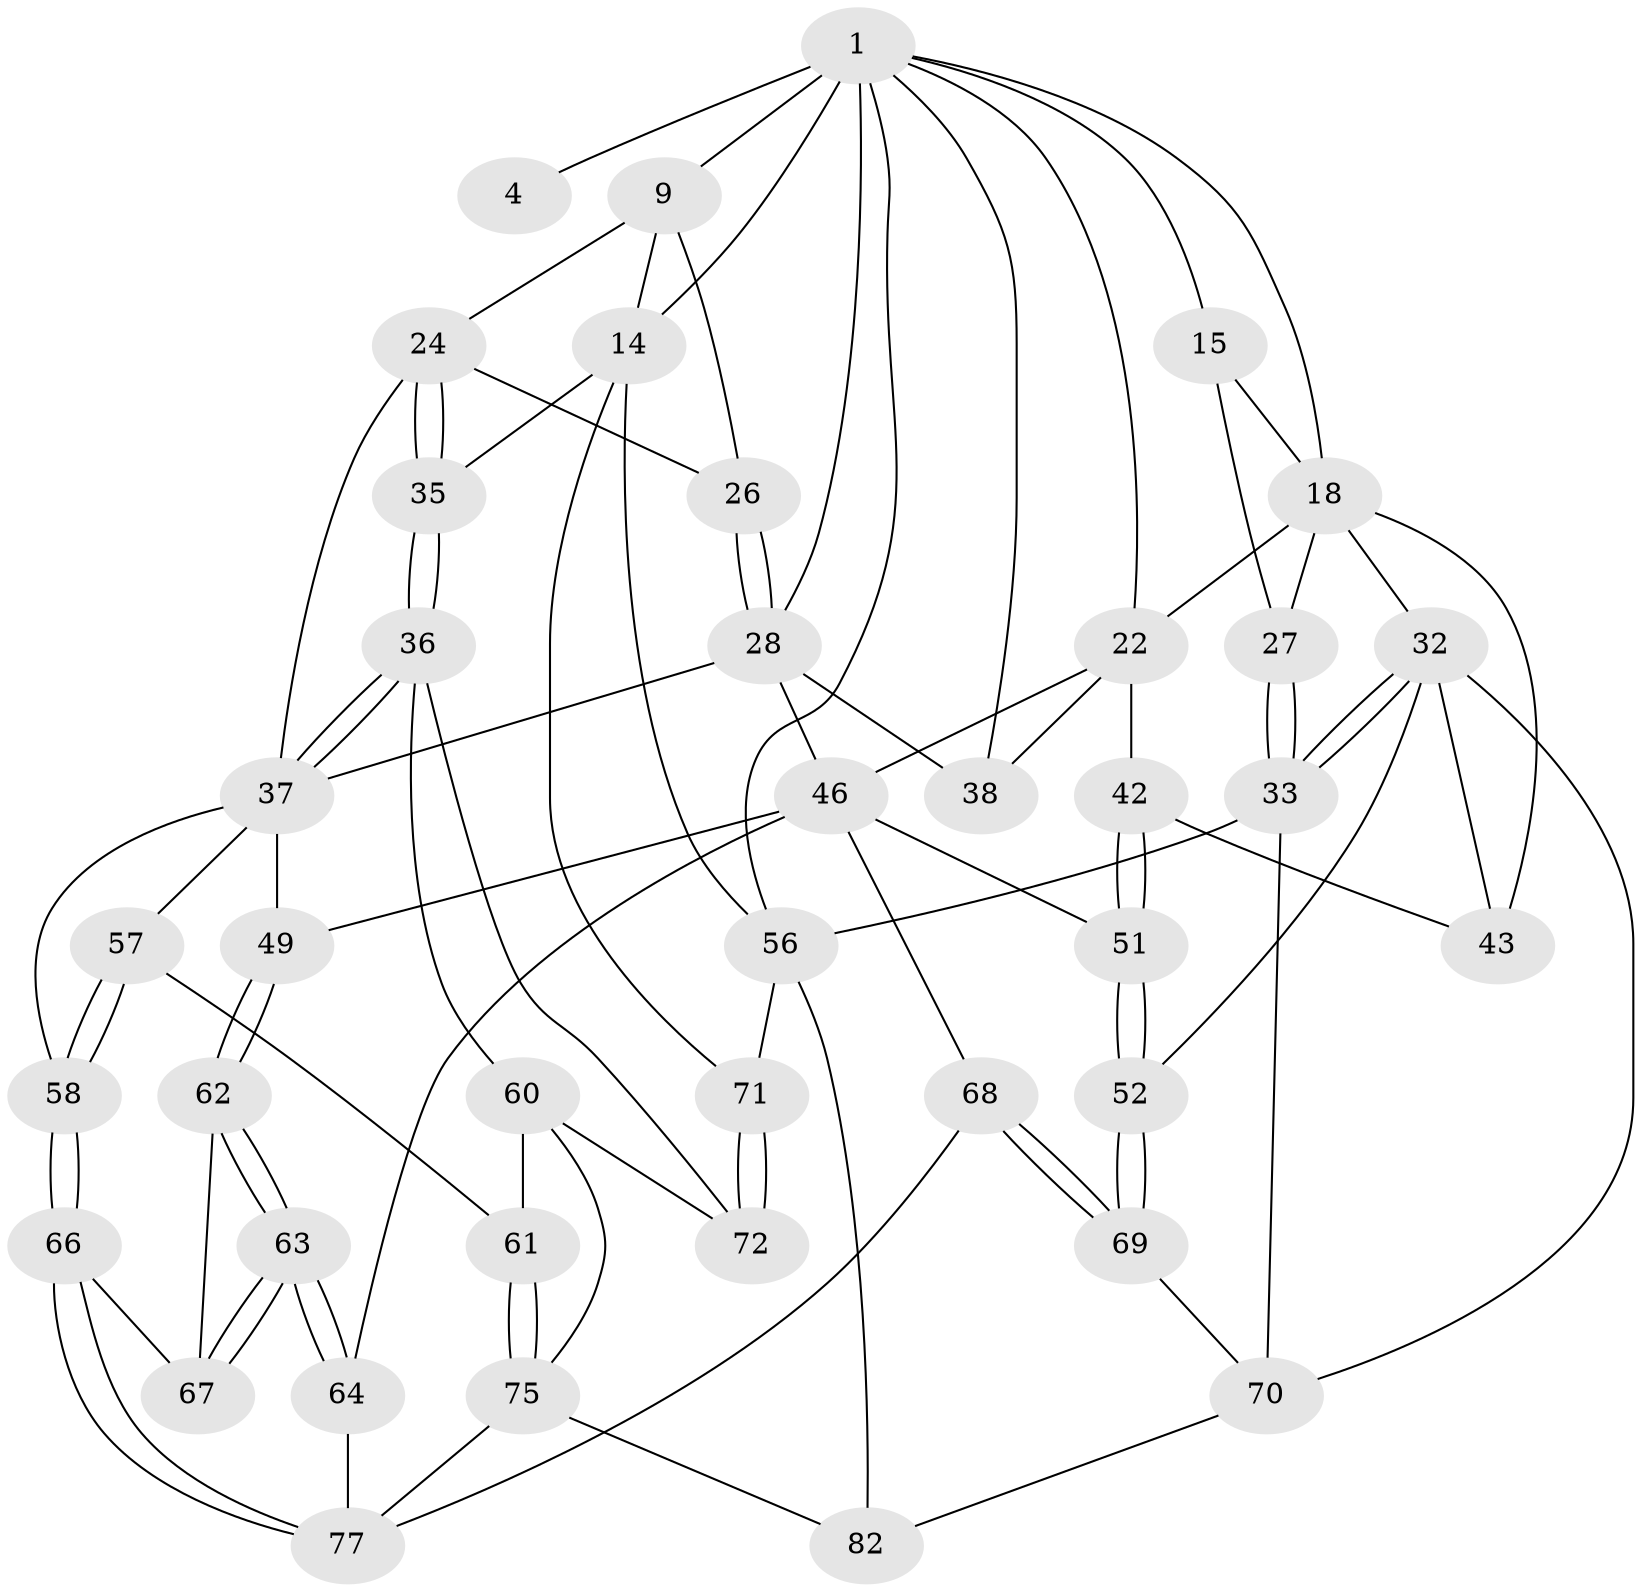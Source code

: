 // original degree distribution, {3: 0.024096385542168676, 4: 0.25301204819277107, 6: 0.21686746987951808, 5: 0.5060240963855421}
// Generated by graph-tools (version 1.1) at 2025/28/03/15/25 16:28:05]
// undirected, 41 vertices, 96 edges
graph export_dot {
graph [start="1"]
  node [color=gray90,style=filled];
  1 [pos="+0.4612483900554664+0",super="+2+5"];
  4 [pos="+0.28834838593819867+0"];
  9 [pos="+0.6028659733039023+0.17177099476684962",super="+10+12"];
  14 [pos="+1+0.19128734312835524",super="+34"];
  15 [pos="+0+0",super="+16"];
  18 [pos="+0.26748737283508583+0.23856939236037958",super="+19"];
  22 [pos="+0.3049457099168114+0.31623161037595043",super="+39"];
  24 [pos="+0.8367485319482274+0.26091555526040544",super="+25"];
  26 [pos="+0.6598191003502086+0.3210306557110598"];
  27 [pos="+0+0.30611140426159805"];
  28 [pos="+0.6059995041845516+0.44514023526500457",super="+29"];
  32 [pos="+0+0.42801819441050043",super="+47"];
  33 [pos="+0+0.42191507409631873",super="+55"];
  35 [pos="+1+0.5609225033756626"];
  36 [pos="+0.938770515411637+0.5770794450244542",super="+59"];
  37 [pos="+0.8383032550282333+0.5120099753024082",super="+44"];
  38 [pos="+0.45041857294460047+0.41150039389810145"];
  42 [pos="+0.2872105232733828+0.5069925970341397"];
  43 [pos="+0.2543856818443576+0.48730870808277976"];
  46 [pos="+0.4119546159964209+0.5351958986093142",super="+50"];
  49 [pos="+0.45672627101195284+0.5954228627274354"];
  51 [pos="+0.2883710443294095+0.66293373625347"];
  52 [pos="+0.24087199964639036+0.7020782093197705"];
  56 [pos="+0+1",super="+80"];
  57 [pos="+0.651698619360617+0.6921896774191572"];
  58 [pos="+0.6328842877341577+0.7040124083116384"];
  60 [pos="+0.7944262617630382+0.7303488035647528",super="+74"];
  61 [pos="+0.7034182434319411+0.7075744660839545"];
  62 [pos="+0.45837795458277725+0.6056262004129667"];
  63 [pos="+0.48162531234904377+0.7585040015974821"];
  64 [pos="+0.47619966035338074+0.7640492018509614"];
  66 [pos="+0.6277569028129738+0.711297515477039"];
  67 [pos="+0.5428617867273782+0.7381948150907196"];
  68 [pos="+0.3991719408979332+0.8314471351358207"];
  69 [pos="+0.3596406201790034+0.8489822682062856"];
  70 [pos="+0.06996587812241621+0.8423490233767672",super="+79"];
  71 [pos="+1+0.7767728395491871",super="+81"];
  72 [pos="+0.9171799990495756+0.7819896657627048",super="+73"];
  75 [pos="+0.6944093645775815+0.9743456415267181",super="+76"];
  77 [pos="+0.6127278696121774+0.9265846077161809",super="+78"];
  82 [pos="+0.6393310289050899+1",super="+83"];
  1 -- 4 [weight=2];
  1 -- 56;
  1 -- 9 [weight=3];
  1 -- 14;
  1 -- 15 [weight=2];
  1 -- 38;
  1 -- 18;
  1 -- 22;
  1 -- 28;
  9 -- 26;
  9 -- 24;
  9 -- 14;
  14 -- 56;
  14 -- 35;
  14 -- 71;
  15 -- 27;
  15 -- 18 [weight=2];
  18 -- 32;
  18 -- 22;
  18 -- 27;
  18 -- 43;
  22 -- 38;
  22 -- 46;
  22 -- 42;
  24 -- 35;
  24 -- 35;
  24 -- 26;
  24 -- 37;
  26 -- 28;
  26 -- 28;
  27 -- 33;
  27 -- 33;
  28 -- 37;
  28 -- 46;
  28 -- 38;
  32 -- 33;
  32 -- 33;
  32 -- 43;
  32 -- 52;
  32 -- 70;
  33 -- 56;
  33 -- 70;
  35 -- 36;
  35 -- 36;
  36 -- 37;
  36 -- 37;
  36 -- 72;
  36 -- 60;
  37 -- 49;
  37 -- 57;
  37 -- 58;
  42 -- 43;
  42 -- 51;
  42 -- 51;
  46 -- 64;
  46 -- 49;
  46 -- 51;
  46 -- 68;
  49 -- 62;
  49 -- 62;
  51 -- 52;
  51 -- 52;
  52 -- 69;
  52 -- 69;
  56 -- 82 [weight=2];
  56 -- 71;
  57 -- 58;
  57 -- 58;
  57 -- 61;
  58 -- 66;
  58 -- 66;
  60 -- 61;
  60 -- 75;
  60 -- 72;
  61 -- 75;
  61 -- 75;
  62 -- 63;
  62 -- 63;
  62 -- 67;
  63 -- 64;
  63 -- 64;
  63 -- 67;
  63 -- 67;
  64 -- 77;
  66 -- 67;
  66 -- 77;
  66 -- 77;
  68 -- 69;
  68 -- 69;
  68 -- 77;
  69 -- 70;
  70 -- 82;
  71 -- 72 [weight=2];
  71 -- 72;
  75 -- 82;
  75 -- 77;
}

